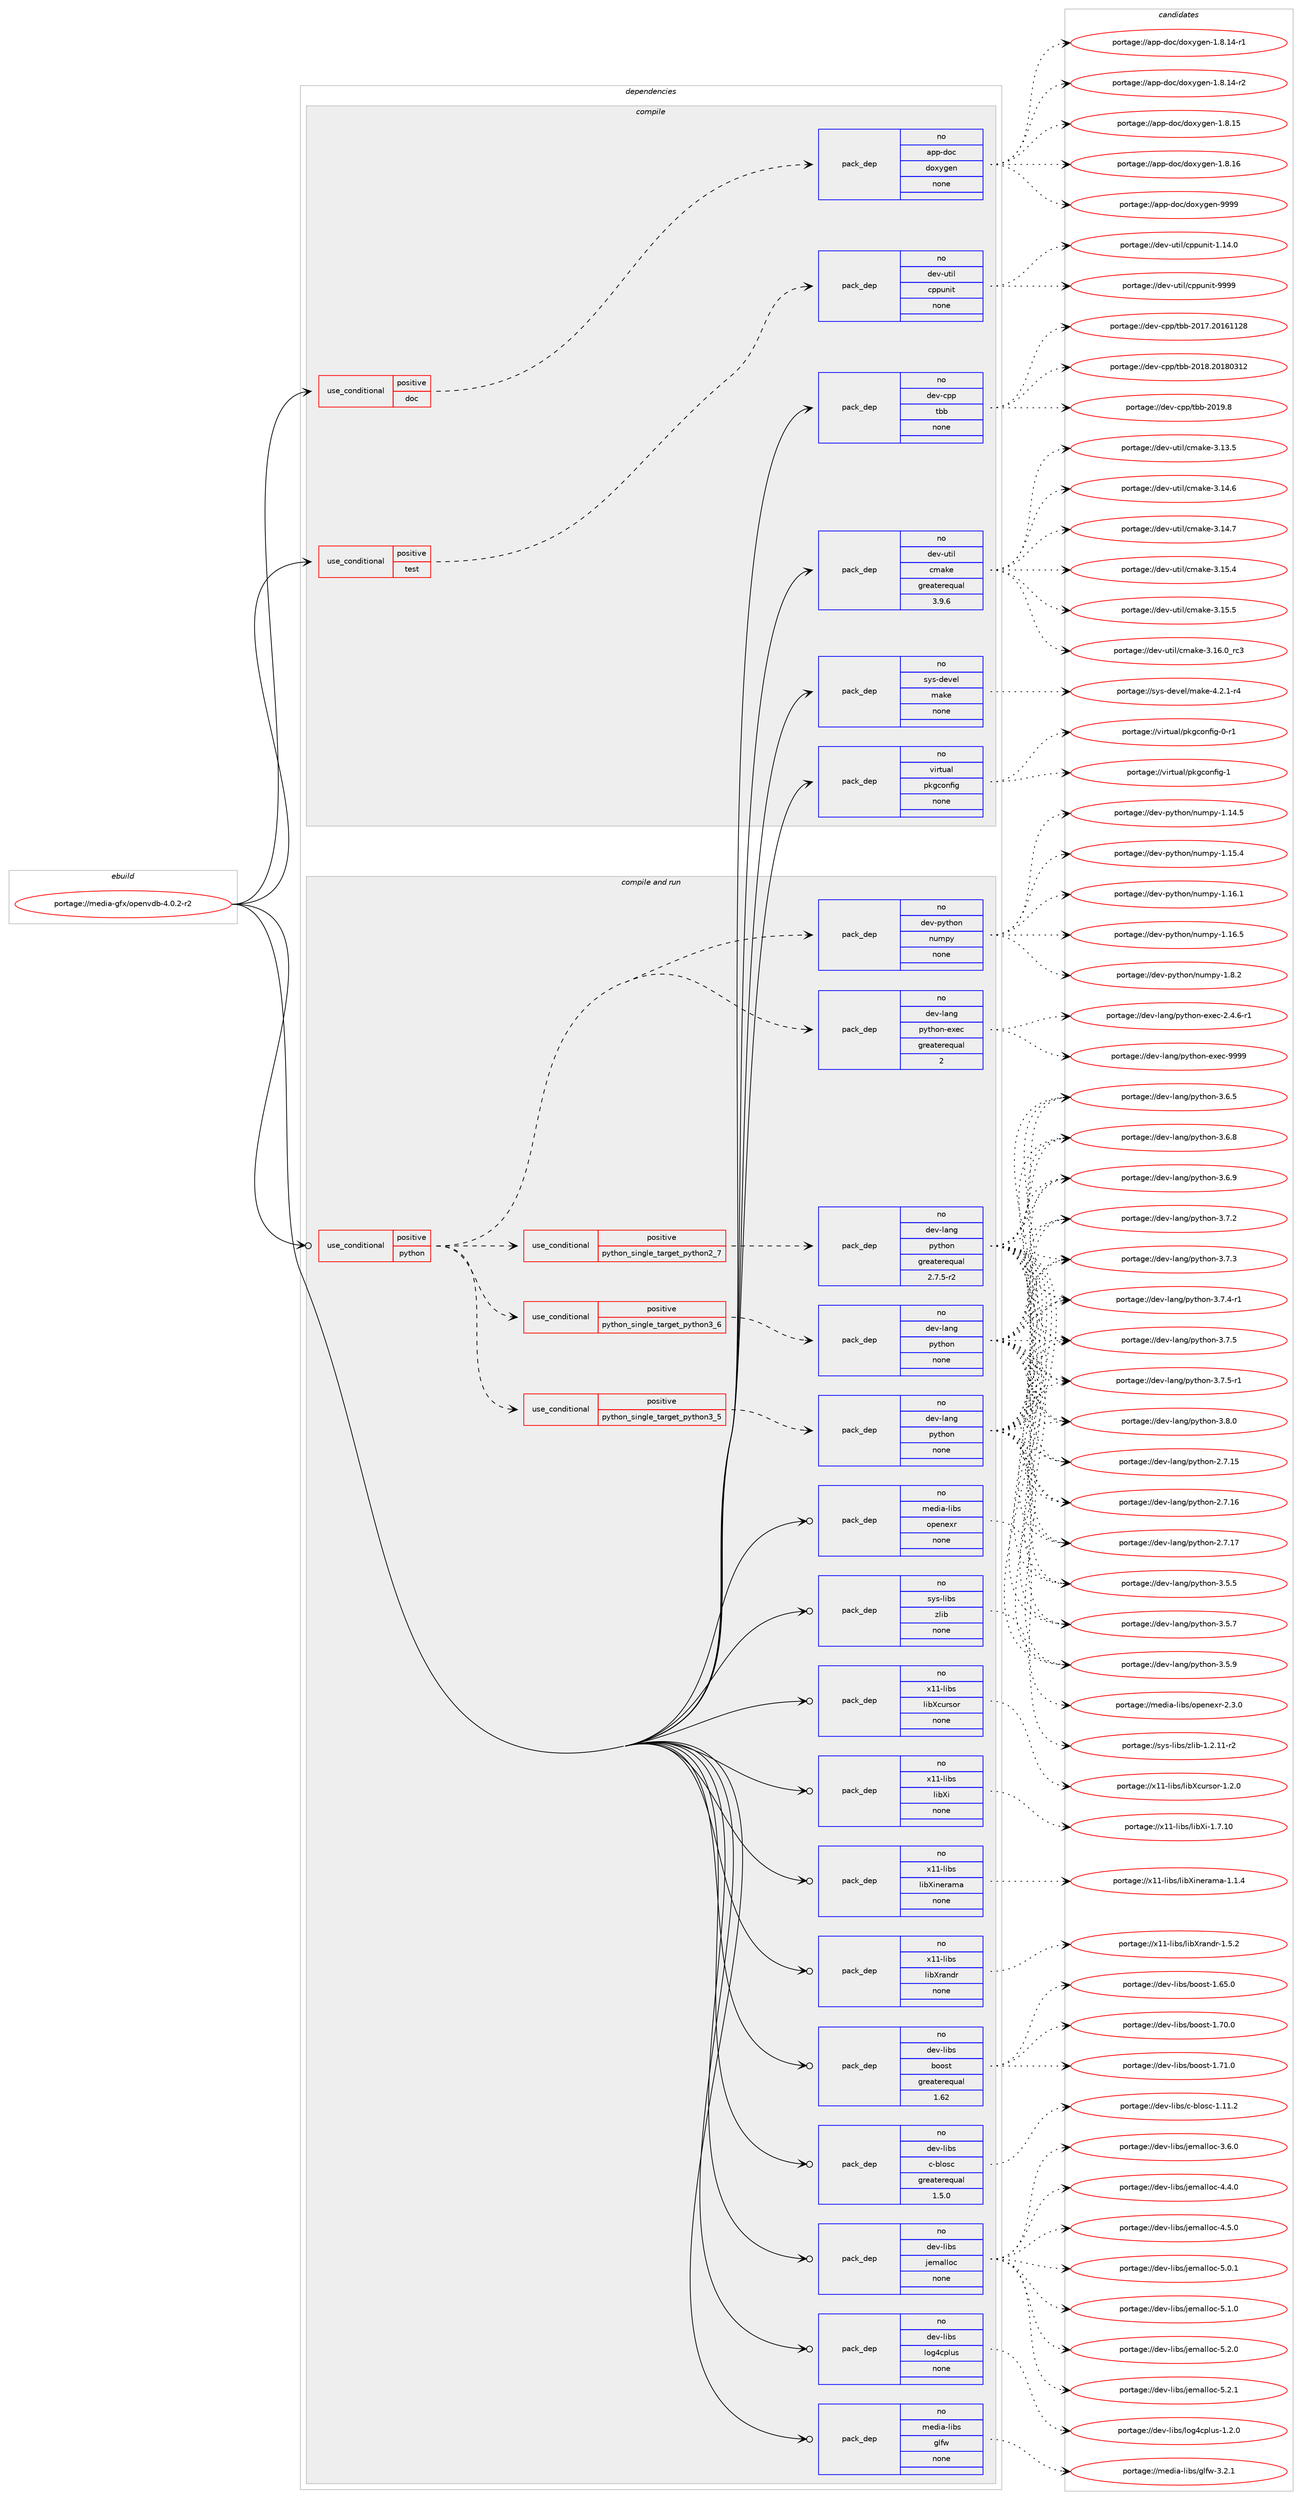 digraph prolog {

# *************
# Graph options
# *************

newrank=true;
concentrate=true;
compound=true;
graph [rankdir=LR,fontname=Helvetica,fontsize=10,ranksep=1.5];#, ranksep=2.5, nodesep=0.2];
edge  [arrowhead=vee];
node  [fontname=Helvetica,fontsize=10];

# **********
# The ebuild
# **********

subgraph cluster_leftcol {
color=gray;
rank=same;
label=<<i>ebuild</i>>;
id [label="portage://media-gfx/openvdb-4.0.2-r2", color=red, width=4, href="../media-gfx/openvdb-4.0.2-r2.svg"];
}

# ****************
# The dependencies
# ****************

subgraph cluster_midcol {
color=gray;
label=<<i>dependencies</i>>;
subgraph cluster_compile {
fillcolor="#eeeeee";
style=filled;
label=<<i>compile</i>>;
subgraph cond78878 {
dependency315733 [label=<<TABLE BORDER="0" CELLBORDER="1" CELLSPACING="0" CELLPADDING="4"><TR><TD ROWSPAN="3" CELLPADDING="10">use_conditional</TD></TR><TR><TD>positive</TD></TR><TR><TD>doc</TD></TR></TABLE>>, shape=none, color=red];
subgraph pack231771 {
dependency315734 [label=<<TABLE BORDER="0" CELLBORDER="1" CELLSPACING="0" CELLPADDING="4" WIDTH="220"><TR><TD ROWSPAN="6" CELLPADDING="30">pack_dep</TD></TR><TR><TD WIDTH="110">no</TD></TR><TR><TD>app-doc</TD></TR><TR><TD>doxygen</TD></TR><TR><TD>none</TD></TR><TR><TD></TD></TR></TABLE>>, shape=none, color=blue];
}
dependency315733:e -> dependency315734:w [weight=20,style="dashed",arrowhead="vee"];
}
id:e -> dependency315733:w [weight=20,style="solid",arrowhead="vee"];
subgraph cond78879 {
dependency315735 [label=<<TABLE BORDER="0" CELLBORDER="1" CELLSPACING="0" CELLPADDING="4"><TR><TD ROWSPAN="3" CELLPADDING="10">use_conditional</TD></TR><TR><TD>positive</TD></TR><TR><TD>test</TD></TR></TABLE>>, shape=none, color=red];
subgraph pack231772 {
dependency315736 [label=<<TABLE BORDER="0" CELLBORDER="1" CELLSPACING="0" CELLPADDING="4" WIDTH="220"><TR><TD ROWSPAN="6" CELLPADDING="30">pack_dep</TD></TR><TR><TD WIDTH="110">no</TD></TR><TR><TD>dev-util</TD></TR><TR><TD>cppunit</TD></TR><TR><TD>none</TD></TR><TR><TD></TD></TR></TABLE>>, shape=none, color=blue];
}
dependency315735:e -> dependency315736:w [weight=20,style="dashed",arrowhead="vee"];
}
id:e -> dependency315735:w [weight=20,style="solid",arrowhead="vee"];
subgraph pack231773 {
dependency315737 [label=<<TABLE BORDER="0" CELLBORDER="1" CELLSPACING="0" CELLPADDING="4" WIDTH="220"><TR><TD ROWSPAN="6" CELLPADDING="30">pack_dep</TD></TR><TR><TD WIDTH="110">no</TD></TR><TR><TD>dev-cpp</TD></TR><TR><TD>tbb</TD></TR><TR><TD>none</TD></TR><TR><TD></TD></TR></TABLE>>, shape=none, color=blue];
}
id:e -> dependency315737:w [weight=20,style="solid",arrowhead="vee"];
subgraph pack231774 {
dependency315738 [label=<<TABLE BORDER="0" CELLBORDER="1" CELLSPACING="0" CELLPADDING="4" WIDTH="220"><TR><TD ROWSPAN="6" CELLPADDING="30">pack_dep</TD></TR><TR><TD WIDTH="110">no</TD></TR><TR><TD>dev-util</TD></TR><TR><TD>cmake</TD></TR><TR><TD>greaterequal</TD></TR><TR><TD>3.9.6</TD></TR></TABLE>>, shape=none, color=blue];
}
id:e -> dependency315738:w [weight=20,style="solid",arrowhead="vee"];
subgraph pack231775 {
dependency315739 [label=<<TABLE BORDER="0" CELLBORDER="1" CELLSPACING="0" CELLPADDING="4" WIDTH="220"><TR><TD ROWSPAN="6" CELLPADDING="30">pack_dep</TD></TR><TR><TD WIDTH="110">no</TD></TR><TR><TD>sys-devel</TD></TR><TR><TD>make</TD></TR><TR><TD>none</TD></TR><TR><TD></TD></TR></TABLE>>, shape=none, color=blue];
}
id:e -> dependency315739:w [weight=20,style="solid",arrowhead="vee"];
subgraph pack231776 {
dependency315740 [label=<<TABLE BORDER="0" CELLBORDER="1" CELLSPACING="0" CELLPADDING="4" WIDTH="220"><TR><TD ROWSPAN="6" CELLPADDING="30">pack_dep</TD></TR><TR><TD WIDTH="110">no</TD></TR><TR><TD>virtual</TD></TR><TR><TD>pkgconfig</TD></TR><TR><TD>none</TD></TR><TR><TD></TD></TR></TABLE>>, shape=none, color=blue];
}
id:e -> dependency315740:w [weight=20,style="solid",arrowhead="vee"];
}
subgraph cluster_compileandrun {
fillcolor="#eeeeee";
style=filled;
label=<<i>compile and run</i>>;
subgraph cond78880 {
dependency315741 [label=<<TABLE BORDER="0" CELLBORDER="1" CELLSPACING="0" CELLPADDING="4"><TR><TD ROWSPAN="3" CELLPADDING="10">use_conditional</TD></TR><TR><TD>positive</TD></TR><TR><TD>python</TD></TR></TABLE>>, shape=none, color=red];
subgraph cond78881 {
dependency315742 [label=<<TABLE BORDER="0" CELLBORDER="1" CELLSPACING="0" CELLPADDING="4"><TR><TD ROWSPAN="3" CELLPADDING="10">use_conditional</TD></TR><TR><TD>positive</TD></TR><TR><TD>python_single_target_python2_7</TD></TR></TABLE>>, shape=none, color=red];
subgraph pack231777 {
dependency315743 [label=<<TABLE BORDER="0" CELLBORDER="1" CELLSPACING="0" CELLPADDING="4" WIDTH="220"><TR><TD ROWSPAN="6" CELLPADDING="30">pack_dep</TD></TR><TR><TD WIDTH="110">no</TD></TR><TR><TD>dev-lang</TD></TR><TR><TD>python</TD></TR><TR><TD>greaterequal</TD></TR><TR><TD>2.7.5-r2</TD></TR></TABLE>>, shape=none, color=blue];
}
dependency315742:e -> dependency315743:w [weight=20,style="dashed",arrowhead="vee"];
}
dependency315741:e -> dependency315742:w [weight=20,style="dashed",arrowhead="vee"];
subgraph cond78882 {
dependency315744 [label=<<TABLE BORDER="0" CELLBORDER="1" CELLSPACING="0" CELLPADDING="4"><TR><TD ROWSPAN="3" CELLPADDING="10">use_conditional</TD></TR><TR><TD>positive</TD></TR><TR><TD>python_single_target_python3_5</TD></TR></TABLE>>, shape=none, color=red];
subgraph pack231778 {
dependency315745 [label=<<TABLE BORDER="0" CELLBORDER="1" CELLSPACING="0" CELLPADDING="4" WIDTH="220"><TR><TD ROWSPAN="6" CELLPADDING="30">pack_dep</TD></TR><TR><TD WIDTH="110">no</TD></TR><TR><TD>dev-lang</TD></TR><TR><TD>python</TD></TR><TR><TD>none</TD></TR><TR><TD></TD></TR></TABLE>>, shape=none, color=blue];
}
dependency315744:e -> dependency315745:w [weight=20,style="dashed",arrowhead="vee"];
}
dependency315741:e -> dependency315744:w [weight=20,style="dashed",arrowhead="vee"];
subgraph cond78883 {
dependency315746 [label=<<TABLE BORDER="0" CELLBORDER="1" CELLSPACING="0" CELLPADDING="4"><TR><TD ROWSPAN="3" CELLPADDING="10">use_conditional</TD></TR><TR><TD>positive</TD></TR><TR><TD>python_single_target_python3_6</TD></TR></TABLE>>, shape=none, color=red];
subgraph pack231779 {
dependency315747 [label=<<TABLE BORDER="0" CELLBORDER="1" CELLSPACING="0" CELLPADDING="4" WIDTH="220"><TR><TD ROWSPAN="6" CELLPADDING="30">pack_dep</TD></TR><TR><TD WIDTH="110">no</TD></TR><TR><TD>dev-lang</TD></TR><TR><TD>python</TD></TR><TR><TD>none</TD></TR><TR><TD></TD></TR></TABLE>>, shape=none, color=blue];
}
dependency315746:e -> dependency315747:w [weight=20,style="dashed",arrowhead="vee"];
}
dependency315741:e -> dependency315746:w [weight=20,style="dashed",arrowhead="vee"];
subgraph pack231780 {
dependency315748 [label=<<TABLE BORDER="0" CELLBORDER="1" CELLSPACING="0" CELLPADDING="4" WIDTH="220"><TR><TD ROWSPAN="6" CELLPADDING="30">pack_dep</TD></TR><TR><TD WIDTH="110">no</TD></TR><TR><TD>dev-lang</TD></TR><TR><TD>python-exec</TD></TR><TR><TD>greaterequal</TD></TR><TR><TD>2</TD></TR></TABLE>>, shape=none, color=blue];
}
dependency315741:e -> dependency315748:w [weight=20,style="dashed",arrowhead="vee"];
subgraph pack231781 {
dependency315749 [label=<<TABLE BORDER="0" CELLBORDER="1" CELLSPACING="0" CELLPADDING="4" WIDTH="220"><TR><TD ROWSPAN="6" CELLPADDING="30">pack_dep</TD></TR><TR><TD WIDTH="110">no</TD></TR><TR><TD>dev-python</TD></TR><TR><TD>numpy</TD></TR><TR><TD>none</TD></TR><TR><TD></TD></TR></TABLE>>, shape=none, color=blue];
}
dependency315741:e -> dependency315749:w [weight=20,style="dashed",arrowhead="vee"];
}
id:e -> dependency315741:w [weight=20,style="solid",arrowhead="odotvee"];
subgraph pack231782 {
dependency315750 [label=<<TABLE BORDER="0" CELLBORDER="1" CELLSPACING="0" CELLPADDING="4" WIDTH="220"><TR><TD ROWSPAN="6" CELLPADDING="30">pack_dep</TD></TR><TR><TD WIDTH="110">no</TD></TR><TR><TD>dev-libs</TD></TR><TR><TD>boost</TD></TR><TR><TD>greaterequal</TD></TR><TR><TD>1.62</TD></TR></TABLE>>, shape=none, color=blue];
}
id:e -> dependency315750:w [weight=20,style="solid",arrowhead="odotvee"];
subgraph pack231783 {
dependency315751 [label=<<TABLE BORDER="0" CELLBORDER="1" CELLSPACING="0" CELLPADDING="4" WIDTH="220"><TR><TD ROWSPAN="6" CELLPADDING="30">pack_dep</TD></TR><TR><TD WIDTH="110">no</TD></TR><TR><TD>dev-libs</TD></TR><TR><TD>c-blosc</TD></TR><TR><TD>greaterequal</TD></TR><TR><TD>1.5.0</TD></TR></TABLE>>, shape=none, color=blue];
}
id:e -> dependency315751:w [weight=20,style="solid",arrowhead="odotvee"];
subgraph pack231784 {
dependency315752 [label=<<TABLE BORDER="0" CELLBORDER="1" CELLSPACING="0" CELLPADDING="4" WIDTH="220"><TR><TD ROWSPAN="6" CELLPADDING="30">pack_dep</TD></TR><TR><TD WIDTH="110">no</TD></TR><TR><TD>dev-libs</TD></TR><TR><TD>jemalloc</TD></TR><TR><TD>none</TD></TR><TR><TD></TD></TR></TABLE>>, shape=none, color=blue];
}
id:e -> dependency315752:w [weight=20,style="solid",arrowhead="odotvee"];
subgraph pack231785 {
dependency315753 [label=<<TABLE BORDER="0" CELLBORDER="1" CELLSPACING="0" CELLPADDING="4" WIDTH="220"><TR><TD ROWSPAN="6" CELLPADDING="30">pack_dep</TD></TR><TR><TD WIDTH="110">no</TD></TR><TR><TD>dev-libs</TD></TR><TR><TD>log4cplus</TD></TR><TR><TD>none</TD></TR><TR><TD></TD></TR></TABLE>>, shape=none, color=blue];
}
id:e -> dependency315753:w [weight=20,style="solid",arrowhead="odotvee"];
subgraph pack231786 {
dependency315754 [label=<<TABLE BORDER="0" CELLBORDER="1" CELLSPACING="0" CELLPADDING="4" WIDTH="220"><TR><TD ROWSPAN="6" CELLPADDING="30">pack_dep</TD></TR><TR><TD WIDTH="110">no</TD></TR><TR><TD>media-libs</TD></TR><TR><TD>glfw</TD></TR><TR><TD>none</TD></TR><TR><TD></TD></TR></TABLE>>, shape=none, color=blue];
}
id:e -> dependency315754:w [weight=20,style="solid",arrowhead="odotvee"];
subgraph pack231787 {
dependency315755 [label=<<TABLE BORDER="0" CELLBORDER="1" CELLSPACING="0" CELLPADDING="4" WIDTH="220"><TR><TD ROWSPAN="6" CELLPADDING="30">pack_dep</TD></TR><TR><TD WIDTH="110">no</TD></TR><TR><TD>media-libs</TD></TR><TR><TD>openexr</TD></TR><TR><TD>none</TD></TR><TR><TD></TD></TR></TABLE>>, shape=none, color=blue];
}
id:e -> dependency315755:w [weight=20,style="solid",arrowhead="odotvee"];
subgraph pack231788 {
dependency315756 [label=<<TABLE BORDER="0" CELLBORDER="1" CELLSPACING="0" CELLPADDING="4" WIDTH="220"><TR><TD ROWSPAN="6" CELLPADDING="30">pack_dep</TD></TR><TR><TD WIDTH="110">no</TD></TR><TR><TD>sys-libs</TD></TR><TR><TD>zlib</TD></TR><TR><TD>none</TD></TR><TR><TD></TD></TR></TABLE>>, shape=none, color=blue];
}
id:e -> dependency315756:w [weight=20,style="solid",arrowhead="odotvee"];
subgraph pack231789 {
dependency315757 [label=<<TABLE BORDER="0" CELLBORDER="1" CELLSPACING="0" CELLPADDING="4" WIDTH="220"><TR><TD ROWSPAN="6" CELLPADDING="30">pack_dep</TD></TR><TR><TD WIDTH="110">no</TD></TR><TR><TD>x11-libs</TD></TR><TR><TD>libXcursor</TD></TR><TR><TD>none</TD></TR><TR><TD></TD></TR></TABLE>>, shape=none, color=blue];
}
id:e -> dependency315757:w [weight=20,style="solid",arrowhead="odotvee"];
subgraph pack231790 {
dependency315758 [label=<<TABLE BORDER="0" CELLBORDER="1" CELLSPACING="0" CELLPADDING="4" WIDTH="220"><TR><TD ROWSPAN="6" CELLPADDING="30">pack_dep</TD></TR><TR><TD WIDTH="110">no</TD></TR><TR><TD>x11-libs</TD></TR><TR><TD>libXi</TD></TR><TR><TD>none</TD></TR><TR><TD></TD></TR></TABLE>>, shape=none, color=blue];
}
id:e -> dependency315758:w [weight=20,style="solid",arrowhead="odotvee"];
subgraph pack231791 {
dependency315759 [label=<<TABLE BORDER="0" CELLBORDER="1" CELLSPACING="0" CELLPADDING="4" WIDTH="220"><TR><TD ROWSPAN="6" CELLPADDING="30">pack_dep</TD></TR><TR><TD WIDTH="110">no</TD></TR><TR><TD>x11-libs</TD></TR><TR><TD>libXinerama</TD></TR><TR><TD>none</TD></TR><TR><TD></TD></TR></TABLE>>, shape=none, color=blue];
}
id:e -> dependency315759:w [weight=20,style="solid",arrowhead="odotvee"];
subgraph pack231792 {
dependency315760 [label=<<TABLE BORDER="0" CELLBORDER="1" CELLSPACING="0" CELLPADDING="4" WIDTH="220"><TR><TD ROWSPAN="6" CELLPADDING="30">pack_dep</TD></TR><TR><TD WIDTH="110">no</TD></TR><TR><TD>x11-libs</TD></TR><TR><TD>libXrandr</TD></TR><TR><TD>none</TD></TR><TR><TD></TD></TR></TABLE>>, shape=none, color=blue];
}
id:e -> dependency315760:w [weight=20,style="solid",arrowhead="odotvee"];
}
subgraph cluster_run {
fillcolor="#eeeeee";
style=filled;
label=<<i>run</i>>;
}
}

# **************
# The candidates
# **************

subgraph cluster_choices {
rank=same;
color=gray;
label=<<i>candidates</i>>;

subgraph choice231771 {
color=black;
nodesep=1;
choiceportage97112112451001119947100111120121103101110454946564649524511449 [label="portage://app-doc/doxygen-1.8.14-r1", color=red, width=4,href="../app-doc/doxygen-1.8.14-r1.svg"];
choiceportage97112112451001119947100111120121103101110454946564649524511450 [label="portage://app-doc/doxygen-1.8.14-r2", color=red, width=4,href="../app-doc/doxygen-1.8.14-r2.svg"];
choiceportage9711211245100111994710011112012110310111045494656464953 [label="portage://app-doc/doxygen-1.8.15", color=red, width=4,href="../app-doc/doxygen-1.8.15.svg"];
choiceportage9711211245100111994710011112012110310111045494656464954 [label="portage://app-doc/doxygen-1.8.16", color=red, width=4,href="../app-doc/doxygen-1.8.16.svg"];
choiceportage971121124510011199471001111201211031011104557575757 [label="portage://app-doc/doxygen-9999", color=red, width=4,href="../app-doc/doxygen-9999.svg"];
dependency315734:e -> choiceportage97112112451001119947100111120121103101110454946564649524511449:w [style=dotted,weight="100"];
dependency315734:e -> choiceportage97112112451001119947100111120121103101110454946564649524511450:w [style=dotted,weight="100"];
dependency315734:e -> choiceportage9711211245100111994710011112012110310111045494656464953:w [style=dotted,weight="100"];
dependency315734:e -> choiceportage9711211245100111994710011112012110310111045494656464954:w [style=dotted,weight="100"];
dependency315734:e -> choiceportage971121124510011199471001111201211031011104557575757:w [style=dotted,weight="100"];
}
subgraph choice231772 {
color=black;
nodesep=1;
choiceportage10010111845117116105108479911211211711010511645494649524648 [label="portage://dev-util/cppunit-1.14.0", color=red, width=4,href="../dev-util/cppunit-1.14.0.svg"];
choiceportage1001011184511711610510847991121121171101051164557575757 [label="portage://dev-util/cppunit-9999", color=red, width=4,href="../dev-util/cppunit-9999.svg"];
dependency315736:e -> choiceportage10010111845117116105108479911211211711010511645494649524648:w [style=dotted,weight="100"];
dependency315736:e -> choiceportage1001011184511711610510847991121121171101051164557575757:w [style=dotted,weight="100"];
}
subgraph choice231773 {
color=black;
nodesep=1;
choiceportage10010111845991121124711698984550484955465048495449495056 [label="portage://dev-cpp/tbb-2017.20161128", color=red, width=4,href="../dev-cpp/tbb-2017.20161128.svg"];
choiceportage10010111845991121124711698984550484956465048495648514950 [label="portage://dev-cpp/tbb-2018.20180312", color=red, width=4,href="../dev-cpp/tbb-2018.20180312.svg"];
choiceportage100101118459911211247116989845504849574656 [label="portage://dev-cpp/tbb-2019.8", color=red, width=4,href="../dev-cpp/tbb-2019.8.svg"];
dependency315737:e -> choiceportage10010111845991121124711698984550484955465048495449495056:w [style=dotted,weight="100"];
dependency315737:e -> choiceportage10010111845991121124711698984550484956465048495648514950:w [style=dotted,weight="100"];
dependency315737:e -> choiceportage100101118459911211247116989845504849574656:w [style=dotted,weight="100"];
}
subgraph choice231774 {
color=black;
nodesep=1;
choiceportage1001011184511711610510847991099710710145514649514653 [label="portage://dev-util/cmake-3.13.5", color=red, width=4,href="../dev-util/cmake-3.13.5.svg"];
choiceportage1001011184511711610510847991099710710145514649524654 [label="portage://dev-util/cmake-3.14.6", color=red, width=4,href="../dev-util/cmake-3.14.6.svg"];
choiceportage1001011184511711610510847991099710710145514649524655 [label="portage://dev-util/cmake-3.14.7", color=red, width=4,href="../dev-util/cmake-3.14.7.svg"];
choiceportage1001011184511711610510847991099710710145514649534652 [label="portage://dev-util/cmake-3.15.4", color=red, width=4,href="../dev-util/cmake-3.15.4.svg"];
choiceportage1001011184511711610510847991099710710145514649534653 [label="portage://dev-util/cmake-3.15.5", color=red, width=4,href="../dev-util/cmake-3.15.5.svg"];
choiceportage1001011184511711610510847991099710710145514649544648951149951 [label="portage://dev-util/cmake-3.16.0_rc3", color=red, width=4,href="../dev-util/cmake-3.16.0_rc3.svg"];
dependency315738:e -> choiceportage1001011184511711610510847991099710710145514649514653:w [style=dotted,weight="100"];
dependency315738:e -> choiceportage1001011184511711610510847991099710710145514649524654:w [style=dotted,weight="100"];
dependency315738:e -> choiceportage1001011184511711610510847991099710710145514649524655:w [style=dotted,weight="100"];
dependency315738:e -> choiceportage1001011184511711610510847991099710710145514649534652:w [style=dotted,weight="100"];
dependency315738:e -> choiceportage1001011184511711610510847991099710710145514649534653:w [style=dotted,weight="100"];
dependency315738:e -> choiceportage1001011184511711610510847991099710710145514649544648951149951:w [style=dotted,weight="100"];
}
subgraph choice231775 {
color=black;
nodesep=1;
choiceportage1151211154510010111810110847109971071014552465046494511452 [label="portage://sys-devel/make-4.2.1-r4", color=red, width=4,href="../sys-devel/make-4.2.1-r4.svg"];
dependency315739:e -> choiceportage1151211154510010111810110847109971071014552465046494511452:w [style=dotted,weight="100"];
}
subgraph choice231776 {
color=black;
nodesep=1;
choiceportage11810511411611797108471121071039911111010210510345484511449 [label="portage://virtual/pkgconfig-0-r1", color=red, width=4,href="../virtual/pkgconfig-0-r1.svg"];
choiceportage1181051141161179710847112107103991111101021051034549 [label="portage://virtual/pkgconfig-1", color=red, width=4,href="../virtual/pkgconfig-1.svg"];
dependency315740:e -> choiceportage11810511411611797108471121071039911111010210510345484511449:w [style=dotted,weight="100"];
dependency315740:e -> choiceportage1181051141161179710847112107103991111101021051034549:w [style=dotted,weight="100"];
}
subgraph choice231777 {
color=black;
nodesep=1;
choiceportage10010111845108971101034711212111610411111045504655464953 [label="portage://dev-lang/python-2.7.15", color=red, width=4,href="../dev-lang/python-2.7.15.svg"];
choiceportage10010111845108971101034711212111610411111045504655464954 [label="portage://dev-lang/python-2.7.16", color=red, width=4,href="../dev-lang/python-2.7.16.svg"];
choiceportage10010111845108971101034711212111610411111045504655464955 [label="portage://dev-lang/python-2.7.17", color=red, width=4,href="../dev-lang/python-2.7.17.svg"];
choiceportage100101118451089711010347112121116104111110455146534653 [label="portage://dev-lang/python-3.5.5", color=red, width=4,href="../dev-lang/python-3.5.5.svg"];
choiceportage100101118451089711010347112121116104111110455146534655 [label="portage://dev-lang/python-3.5.7", color=red, width=4,href="../dev-lang/python-3.5.7.svg"];
choiceportage100101118451089711010347112121116104111110455146534657 [label="portage://dev-lang/python-3.5.9", color=red, width=4,href="../dev-lang/python-3.5.9.svg"];
choiceportage100101118451089711010347112121116104111110455146544653 [label="portage://dev-lang/python-3.6.5", color=red, width=4,href="../dev-lang/python-3.6.5.svg"];
choiceportage100101118451089711010347112121116104111110455146544656 [label="portage://dev-lang/python-3.6.8", color=red, width=4,href="../dev-lang/python-3.6.8.svg"];
choiceportage100101118451089711010347112121116104111110455146544657 [label="portage://dev-lang/python-3.6.9", color=red, width=4,href="../dev-lang/python-3.6.9.svg"];
choiceportage100101118451089711010347112121116104111110455146554650 [label="portage://dev-lang/python-3.7.2", color=red, width=4,href="../dev-lang/python-3.7.2.svg"];
choiceportage100101118451089711010347112121116104111110455146554651 [label="portage://dev-lang/python-3.7.3", color=red, width=4,href="../dev-lang/python-3.7.3.svg"];
choiceportage1001011184510897110103471121211161041111104551465546524511449 [label="portage://dev-lang/python-3.7.4-r1", color=red, width=4,href="../dev-lang/python-3.7.4-r1.svg"];
choiceportage100101118451089711010347112121116104111110455146554653 [label="portage://dev-lang/python-3.7.5", color=red, width=4,href="../dev-lang/python-3.7.5.svg"];
choiceportage1001011184510897110103471121211161041111104551465546534511449 [label="portage://dev-lang/python-3.7.5-r1", color=red, width=4,href="../dev-lang/python-3.7.5-r1.svg"];
choiceportage100101118451089711010347112121116104111110455146564648 [label="portage://dev-lang/python-3.8.0", color=red, width=4,href="../dev-lang/python-3.8.0.svg"];
dependency315743:e -> choiceportage10010111845108971101034711212111610411111045504655464953:w [style=dotted,weight="100"];
dependency315743:e -> choiceportage10010111845108971101034711212111610411111045504655464954:w [style=dotted,weight="100"];
dependency315743:e -> choiceportage10010111845108971101034711212111610411111045504655464955:w [style=dotted,weight="100"];
dependency315743:e -> choiceportage100101118451089711010347112121116104111110455146534653:w [style=dotted,weight="100"];
dependency315743:e -> choiceportage100101118451089711010347112121116104111110455146534655:w [style=dotted,weight="100"];
dependency315743:e -> choiceportage100101118451089711010347112121116104111110455146534657:w [style=dotted,weight="100"];
dependency315743:e -> choiceportage100101118451089711010347112121116104111110455146544653:w [style=dotted,weight="100"];
dependency315743:e -> choiceportage100101118451089711010347112121116104111110455146544656:w [style=dotted,weight="100"];
dependency315743:e -> choiceportage100101118451089711010347112121116104111110455146544657:w [style=dotted,weight="100"];
dependency315743:e -> choiceportage100101118451089711010347112121116104111110455146554650:w [style=dotted,weight="100"];
dependency315743:e -> choiceportage100101118451089711010347112121116104111110455146554651:w [style=dotted,weight="100"];
dependency315743:e -> choiceportage1001011184510897110103471121211161041111104551465546524511449:w [style=dotted,weight="100"];
dependency315743:e -> choiceportage100101118451089711010347112121116104111110455146554653:w [style=dotted,weight="100"];
dependency315743:e -> choiceportage1001011184510897110103471121211161041111104551465546534511449:w [style=dotted,weight="100"];
dependency315743:e -> choiceportage100101118451089711010347112121116104111110455146564648:w [style=dotted,weight="100"];
}
subgraph choice231778 {
color=black;
nodesep=1;
choiceportage10010111845108971101034711212111610411111045504655464953 [label="portage://dev-lang/python-2.7.15", color=red, width=4,href="../dev-lang/python-2.7.15.svg"];
choiceportage10010111845108971101034711212111610411111045504655464954 [label="portage://dev-lang/python-2.7.16", color=red, width=4,href="../dev-lang/python-2.7.16.svg"];
choiceportage10010111845108971101034711212111610411111045504655464955 [label="portage://dev-lang/python-2.7.17", color=red, width=4,href="../dev-lang/python-2.7.17.svg"];
choiceportage100101118451089711010347112121116104111110455146534653 [label="portage://dev-lang/python-3.5.5", color=red, width=4,href="../dev-lang/python-3.5.5.svg"];
choiceportage100101118451089711010347112121116104111110455146534655 [label="portage://dev-lang/python-3.5.7", color=red, width=4,href="../dev-lang/python-3.5.7.svg"];
choiceportage100101118451089711010347112121116104111110455146534657 [label="portage://dev-lang/python-3.5.9", color=red, width=4,href="../dev-lang/python-3.5.9.svg"];
choiceportage100101118451089711010347112121116104111110455146544653 [label="portage://dev-lang/python-3.6.5", color=red, width=4,href="../dev-lang/python-3.6.5.svg"];
choiceportage100101118451089711010347112121116104111110455146544656 [label="portage://dev-lang/python-3.6.8", color=red, width=4,href="../dev-lang/python-3.6.8.svg"];
choiceportage100101118451089711010347112121116104111110455146544657 [label="portage://dev-lang/python-3.6.9", color=red, width=4,href="../dev-lang/python-3.6.9.svg"];
choiceportage100101118451089711010347112121116104111110455146554650 [label="portage://dev-lang/python-3.7.2", color=red, width=4,href="../dev-lang/python-3.7.2.svg"];
choiceportage100101118451089711010347112121116104111110455146554651 [label="portage://dev-lang/python-3.7.3", color=red, width=4,href="../dev-lang/python-3.7.3.svg"];
choiceportage1001011184510897110103471121211161041111104551465546524511449 [label="portage://dev-lang/python-3.7.4-r1", color=red, width=4,href="../dev-lang/python-3.7.4-r1.svg"];
choiceportage100101118451089711010347112121116104111110455146554653 [label="portage://dev-lang/python-3.7.5", color=red, width=4,href="../dev-lang/python-3.7.5.svg"];
choiceportage1001011184510897110103471121211161041111104551465546534511449 [label="portage://dev-lang/python-3.7.5-r1", color=red, width=4,href="../dev-lang/python-3.7.5-r1.svg"];
choiceportage100101118451089711010347112121116104111110455146564648 [label="portage://dev-lang/python-3.8.0", color=red, width=4,href="../dev-lang/python-3.8.0.svg"];
dependency315745:e -> choiceportage10010111845108971101034711212111610411111045504655464953:w [style=dotted,weight="100"];
dependency315745:e -> choiceportage10010111845108971101034711212111610411111045504655464954:w [style=dotted,weight="100"];
dependency315745:e -> choiceportage10010111845108971101034711212111610411111045504655464955:w [style=dotted,weight="100"];
dependency315745:e -> choiceportage100101118451089711010347112121116104111110455146534653:w [style=dotted,weight="100"];
dependency315745:e -> choiceportage100101118451089711010347112121116104111110455146534655:w [style=dotted,weight="100"];
dependency315745:e -> choiceportage100101118451089711010347112121116104111110455146534657:w [style=dotted,weight="100"];
dependency315745:e -> choiceportage100101118451089711010347112121116104111110455146544653:w [style=dotted,weight="100"];
dependency315745:e -> choiceportage100101118451089711010347112121116104111110455146544656:w [style=dotted,weight="100"];
dependency315745:e -> choiceportage100101118451089711010347112121116104111110455146544657:w [style=dotted,weight="100"];
dependency315745:e -> choiceportage100101118451089711010347112121116104111110455146554650:w [style=dotted,weight="100"];
dependency315745:e -> choiceportage100101118451089711010347112121116104111110455146554651:w [style=dotted,weight="100"];
dependency315745:e -> choiceportage1001011184510897110103471121211161041111104551465546524511449:w [style=dotted,weight="100"];
dependency315745:e -> choiceportage100101118451089711010347112121116104111110455146554653:w [style=dotted,weight="100"];
dependency315745:e -> choiceportage1001011184510897110103471121211161041111104551465546534511449:w [style=dotted,weight="100"];
dependency315745:e -> choiceportage100101118451089711010347112121116104111110455146564648:w [style=dotted,weight="100"];
}
subgraph choice231779 {
color=black;
nodesep=1;
choiceportage10010111845108971101034711212111610411111045504655464953 [label="portage://dev-lang/python-2.7.15", color=red, width=4,href="../dev-lang/python-2.7.15.svg"];
choiceportage10010111845108971101034711212111610411111045504655464954 [label="portage://dev-lang/python-2.7.16", color=red, width=4,href="../dev-lang/python-2.7.16.svg"];
choiceportage10010111845108971101034711212111610411111045504655464955 [label="portage://dev-lang/python-2.7.17", color=red, width=4,href="../dev-lang/python-2.7.17.svg"];
choiceportage100101118451089711010347112121116104111110455146534653 [label="portage://dev-lang/python-3.5.5", color=red, width=4,href="../dev-lang/python-3.5.5.svg"];
choiceportage100101118451089711010347112121116104111110455146534655 [label="portage://dev-lang/python-3.5.7", color=red, width=4,href="../dev-lang/python-3.5.7.svg"];
choiceportage100101118451089711010347112121116104111110455146534657 [label="portage://dev-lang/python-3.5.9", color=red, width=4,href="../dev-lang/python-3.5.9.svg"];
choiceportage100101118451089711010347112121116104111110455146544653 [label="portage://dev-lang/python-3.6.5", color=red, width=4,href="../dev-lang/python-3.6.5.svg"];
choiceportage100101118451089711010347112121116104111110455146544656 [label="portage://dev-lang/python-3.6.8", color=red, width=4,href="../dev-lang/python-3.6.8.svg"];
choiceportage100101118451089711010347112121116104111110455146544657 [label="portage://dev-lang/python-3.6.9", color=red, width=4,href="../dev-lang/python-3.6.9.svg"];
choiceportage100101118451089711010347112121116104111110455146554650 [label="portage://dev-lang/python-3.7.2", color=red, width=4,href="../dev-lang/python-3.7.2.svg"];
choiceportage100101118451089711010347112121116104111110455146554651 [label="portage://dev-lang/python-3.7.3", color=red, width=4,href="../dev-lang/python-3.7.3.svg"];
choiceportage1001011184510897110103471121211161041111104551465546524511449 [label="portage://dev-lang/python-3.7.4-r1", color=red, width=4,href="../dev-lang/python-3.7.4-r1.svg"];
choiceportage100101118451089711010347112121116104111110455146554653 [label="portage://dev-lang/python-3.7.5", color=red, width=4,href="../dev-lang/python-3.7.5.svg"];
choiceportage1001011184510897110103471121211161041111104551465546534511449 [label="portage://dev-lang/python-3.7.5-r1", color=red, width=4,href="../dev-lang/python-3.7.5-r1.svg"];
choiceportage100101118451089711010347112121116104111110455146564648 [label="portage://dev-lang/python-3.8.0", color=red, width=4,href="../dev-lang/python-3.8.0.svg"];
dependency315747:e -> choiceportage10010111845108971101034711212111610411111045504655464953:w [style=dotted,weight="100"];
dependency315747:e -> choiceportage10010111845108971101034711212111610411111045504655464954:w [style=dotted,weight="100"];
dependency315747:e -> choiceportage10010111845108971101034711212111610411111045504655464955:w [style=dotted,weight="100"];
dependency315747:e -> choiceportage100101118451089711010347112121116104111110455146534653:w [style=dotted,weight="100"];
dependency315747:e -> choiceportage100101118451089711010347112121116104111110455146534655:w [style=dotted,weight="100"];
dependency315747:e -> choiceportage100101118451089711010347112121116104111110455146534657:w [style=dotted,weight="100"];
dependency315747:e -> choiceportage100101118451089711010347112121116104111110455146544653:w [style=dotted,weight="100"];
dependency315747:e -> choiceportage100101118451089711010347112121116104111110455146544656:w [style=dotted,weight="100"];
dependency315747:e -> choiceportage100101118451089711010347112121116104111110455146544657:w [style=dotted,weight="100"];
dependency315747:e -> choiceportage100101118451089711010347112121116104111110455146554650:w [style=dotted,weight="100"];
dependency315747:e -> choiceportage100101118451089711010347112121116104111110455146554651:w [style=dotted,weight="100"];
dependency315747:e -> choiceportage1001011184510897110103471121211161041111104551465546524511449:w [style=dotted,weight="100"];
dependency315747:e -> choiceportage100101118451089711010347112121116104111110455146554653:w [style=dotted,weight="100"];
dependency315747:e -> choiceportage1001011184510897110103471121211161041111104551465546534511449:w [style=dotted,weight="100"];
dependency315747:e -> choiceportage100101118451089711010347112121116104111110455146564648:w [style=dotted,weight="100"];
}
subgraph choice231780 {
color=black;
nodesep=1;
choiceportage10010111845108971101034711212111610411111045101120101994550465246544511449 [label="portage://dev-lang/python-exec-2.4.6-r1", color=red, width=4,href="../dev-lang/python-exec-2.4.6-r1.svg"];
choiceportage10010111845108971101034711212111610411111045101120101994557575757 [label="portage://dev-lang/python-exec-9999", color=red, width=4,href="../dev-lang/python-exec-9999.svg"];
dependency315748:e -> choiceportage10010111845108971101034711212111610411111045101120101994550465246544511449:w [style=dotted,weight="100"];
dependency315748:e -> choiceportage10010111845108971101034711212111610411111045101120101994557575757:w [style=dotted,weight="100"];
}
subgraph choice231781 {
color=black;
nodesep=1;
choiceportage100101118451121211161041111104711011710911212145494649524653 [label="portage://dev-python/numpy-1.14.5", color=red, width=4,href="../dev-python/numpy-1.14.5.svg"];
choiceportage100101118451121211161041111104711011710911212145494649534652 [label="portage://dev-python/numpy-1.15.4", color=red, width=4,href="../dev-python/numpy-1.15.4.svg"];
choiceportage100101118451121211161041111104711011710911212145494649544649 [label="portage://dev-python/numpy-1.16.1", color=red, width=4,href="../dev-python/numpy-1.16.1.svg"];
choiceportage100101118451121211161041111104711011710911212145494649544653 [label="portage://dev-python/numpy-1.16.5", color=red, width=4,href="../dev-python/numpy-1.16.5.svg"];
choiceportage1001011184511212111610411111047110117109112121454946564650 [label="portage://dev-python/numpy-1.8.2", color=red, width=4,href="../dev-python/numpy-1.8.2.svg"];
dependency315749:e -> choiceportage100101118451121211161041111104711011710911212145494649524653:w [style=dotted,weight="100"];
dependency315749:e -> choiceportage100101118451121211161041111104711011710911212145494649534652:w [style=dotted,weight="100"];
dependency315749:e -> choiceportage100101118451121211161041111104711011710911212145494649544649:w [style=dotted,weight="100"];
dependency315749:e -> choiceportage100101118451121211161041111104711011710911212145494649544653:w [style=dotted,weight="100"];
dependency315749:e -> choiceportage1001011184511212111610411111047110117109112121454946564650:w [style=dotted,weight="100"];
}
subgraph choice231782 {
color=black;
nodesep=1;
choiceportage1001011184510810598115479811111111511645494654534648 [label="portage://dev-libs/boost-1.65.0", color=red, width=4,href="../dev-libs/boost-1.65.0.svg"];
choiceportage1001011184510810598115479811111111511645494655484648 [label="portage://dev-libs/boost-1.70.0", color=red, width=4,href="../dev-libs/boost-1.70.0.svg"];
choiceportage1001011184510810598115479811111111511645494655494648 [label="portage://dev-libs/boost-1.71.0", color=red, width=4,href="../dev-libs/boost-1.71.0.svg"];
dependency315750:e -> choiceportage1001011184510810598115479811111111511645494654534648:w [style=dotted,weight="100"];
dependency315750:e -> choiceportage1001011184510810598115479811111111511645494655484648:w [style=dotted,weight="100"];
dependency315750:e -> choiceportage1001011184510810598115479811111111511645494655494648:w [style=dotted,weight="100"];
}
subgraph choice231783 {
color=black;
nodesep=1;
choiceportage1001011184510810598115479945981081111159945494649494650 [label="portage://dev-libs/c-blosc-1.11.2", color=red, width=4,href="../dev-libs/c-blosc-1.11.2.svg"];
dependency315751:e -> choiceportage1001011184510810598115479945981081111159945494649494650:w [style=dotted,weight="100"];
}
subgraph choice231784 {
color=black;
nodesep=1;
choiceportage1001011184510810598115471061011099710810811199455146544648 [label="portage://dev-libs/jemalloc-3.6.0", color=red, width=4,href="../dev-libs/jemalloc-3.6.0.svg"];
choiceportage1001011184510810598115471061011099710810811199455246524648 [label="portage://dev-libs/jemalloc-4.4.0", color=red, width=4,href="../dev-libs/jemalloc-4.4.0.svg"];
choiceportage1001011184510810598115471061011099710810811199455246534648 [label="portage://dev-libs/jemalloc-4.5.0", color=red, width=4,href="../dev-libs/jemalloc-4.5.0.svg"];
choiceportage1001011184510810598115471061011099710810811199455346484649 [label="portage://dev-libs/jemalloc-5.0.1", color=red, width=4,href="../dev-libs/jemalloc-5.0.1.svg"];
choiceportage1001011184510810598115471061011099710810811199455346494648 [label="portage://dev-libs/jemalloc-5.1.0", color=red, width=4,href="../dev-libs/jemalloc-5.1.0.svg"];
choiceportage1001011184510810598115471061011099710810811199455346504648 [label="portage://dev-libs/jemalloc-5.2.0", color=red, width=4,href="../dev-libs/jemalloc-5.2.0.svg"];
choiceportage1001011184510810598115471061011099710810811199455346504649 [label="portage://dev-libs/jemalloc-5.2.1", color=red, width=4,href="../dev-libs/jemalloc-5.2.1.svg"];
dependency315752:e -> choiceportage1001011184510810598115471061011099710810811199455146544648:w [style=dotted,weight="100"];
dependency315752:e -> choiceportage1001011184510810598115471061011099710810811199455246524648:w [style=dotted,weight="100"];
dependency315752:e -> choiceportage1001011184510810598115471061011099710810811199455246534648:w [style=dotted,weight="100"];
dependency315752:e -> choiceportage1001011184510810598115471061011099710810811199455346484649:w [style=dotted,weight="100"];
dependency315752:e -> choiceportage1001011184510810598115471061011099710810811199455346494648:w [style=dotted,weight="100"];
dependency315752:e -> choiceportage1001011184510810598115471061011099710810811199455346504648:w [style=dotted,weight="100"];
dependency315752:e -> choiceportage1001011184510810598115471061011099710810811199455346504649:w [style=dotted,weight="100"];
}
subgraph choice231785 {
color=black;
nodesep=1;
choiceportage1001011184510810598115471081111035299112108117115454946504648 [label="portage://dev-libs/log4cplus-1.2.0", color=red, width=4,href="../dev-libs/log4cplus-1.2.0.svg"];
dependency315753:e -> choiceportage1001011184510810598115471081111035299112108117115454946504648:w [style=dotted,weight="100"];
}
subgraph choice231786 {
color=black;
nodesep=1;
choiceportage10910110010597451081059811547103108102119455146504649 [label="portage://media-libs/glfw-3.2.1", color=red, width=4,href="../media-libs/glfw-3.2.1.svg"];
dependency315754:e -> choiceportage10910110010597451081059811547103108102119455146504649:w [style=dotted,weight="100"];
}
subgraph choice231787 {
color=black;
nodesep=1;
choiceportage10910110010597451081059811547111112101110101120114455046514648 [label="portage://media-libs/openexr-2.3.0", color=red, width=4,href="../media-libs/openexr-2.3.0.svg"];
dependency315755:e -> choiceportage10910110010597451081059811547111112101110101120114455046514648:w [style=dotted,weight="100"];
}
subgraph choice231788 {
color=black;
nodesep=1;
choiceportage11512111545108105981154712210810598454946504649494511450 [label="portage://sys-libs/zlib-1.2.11-r2", color=red, width=4,href="../sys-libs/zlib-1.2.11-r2.svg"];
dependency315756:e -> choiceportage11512111545108105981154712210810598454946504649494511450:w [style=dotted,weight="100"];
}
subgraph choice231789 {
color=black;
nodesep=1;
choiceportage1204949451081059811547108105988899117114115111114454946504648 [label="portage://x11-libs/libXcursor-1.2.0", color=red, width=4,href="../x11-libs/libXcursor-1.2.0.svg"];
dependency315757:e -> choiceportage1204949451081059811547108105988899117114115111114454946504648:w [style=dotted,weight="100"];
}
subgraph choice231790 {
color=black;
nodesep=1;
choiceportage1204949451081059811547108105988810545494655464948 [label="portage://x11-libs/libXi-1.7.10", color=red, width=4,href="../x11-libs/libXi-1.7.10.svg"];
dependency315758:e -> choiceportage1204949451081059811547108105988810545494655464948:w [style=dotted,weight="100"];
}
subgraph choice231791 {
color=black;
nodesep=1;
choiceportage120494945108105981154710810598881051101011149710997454946494652 [label="portage://x11-libs/libXinerama-1.1.4", color=red, width=4,href="../x11-libs/libXinerama-1.1.4.svg"];
dependency315759:e -> choiceportage120494945108105981154710810598881051101011149710997454946494652:w [style=dotted,weight="100"];
}
subgraph choice231792 {
color=black;
nodesep=1;
choiceportage1204949451081059811547108105988811497110100114454946534650 [label="portage://x11-libs/libXrandr-1.5.2", color=red, width=4,href="../x11-libs/libXrandr-1.5.2.svg"];
dependency315760:e -> choiceportage1204949451081059811547108105988811497110100114454946534650:w [style=dotted,weight="100"];
}
}

}
